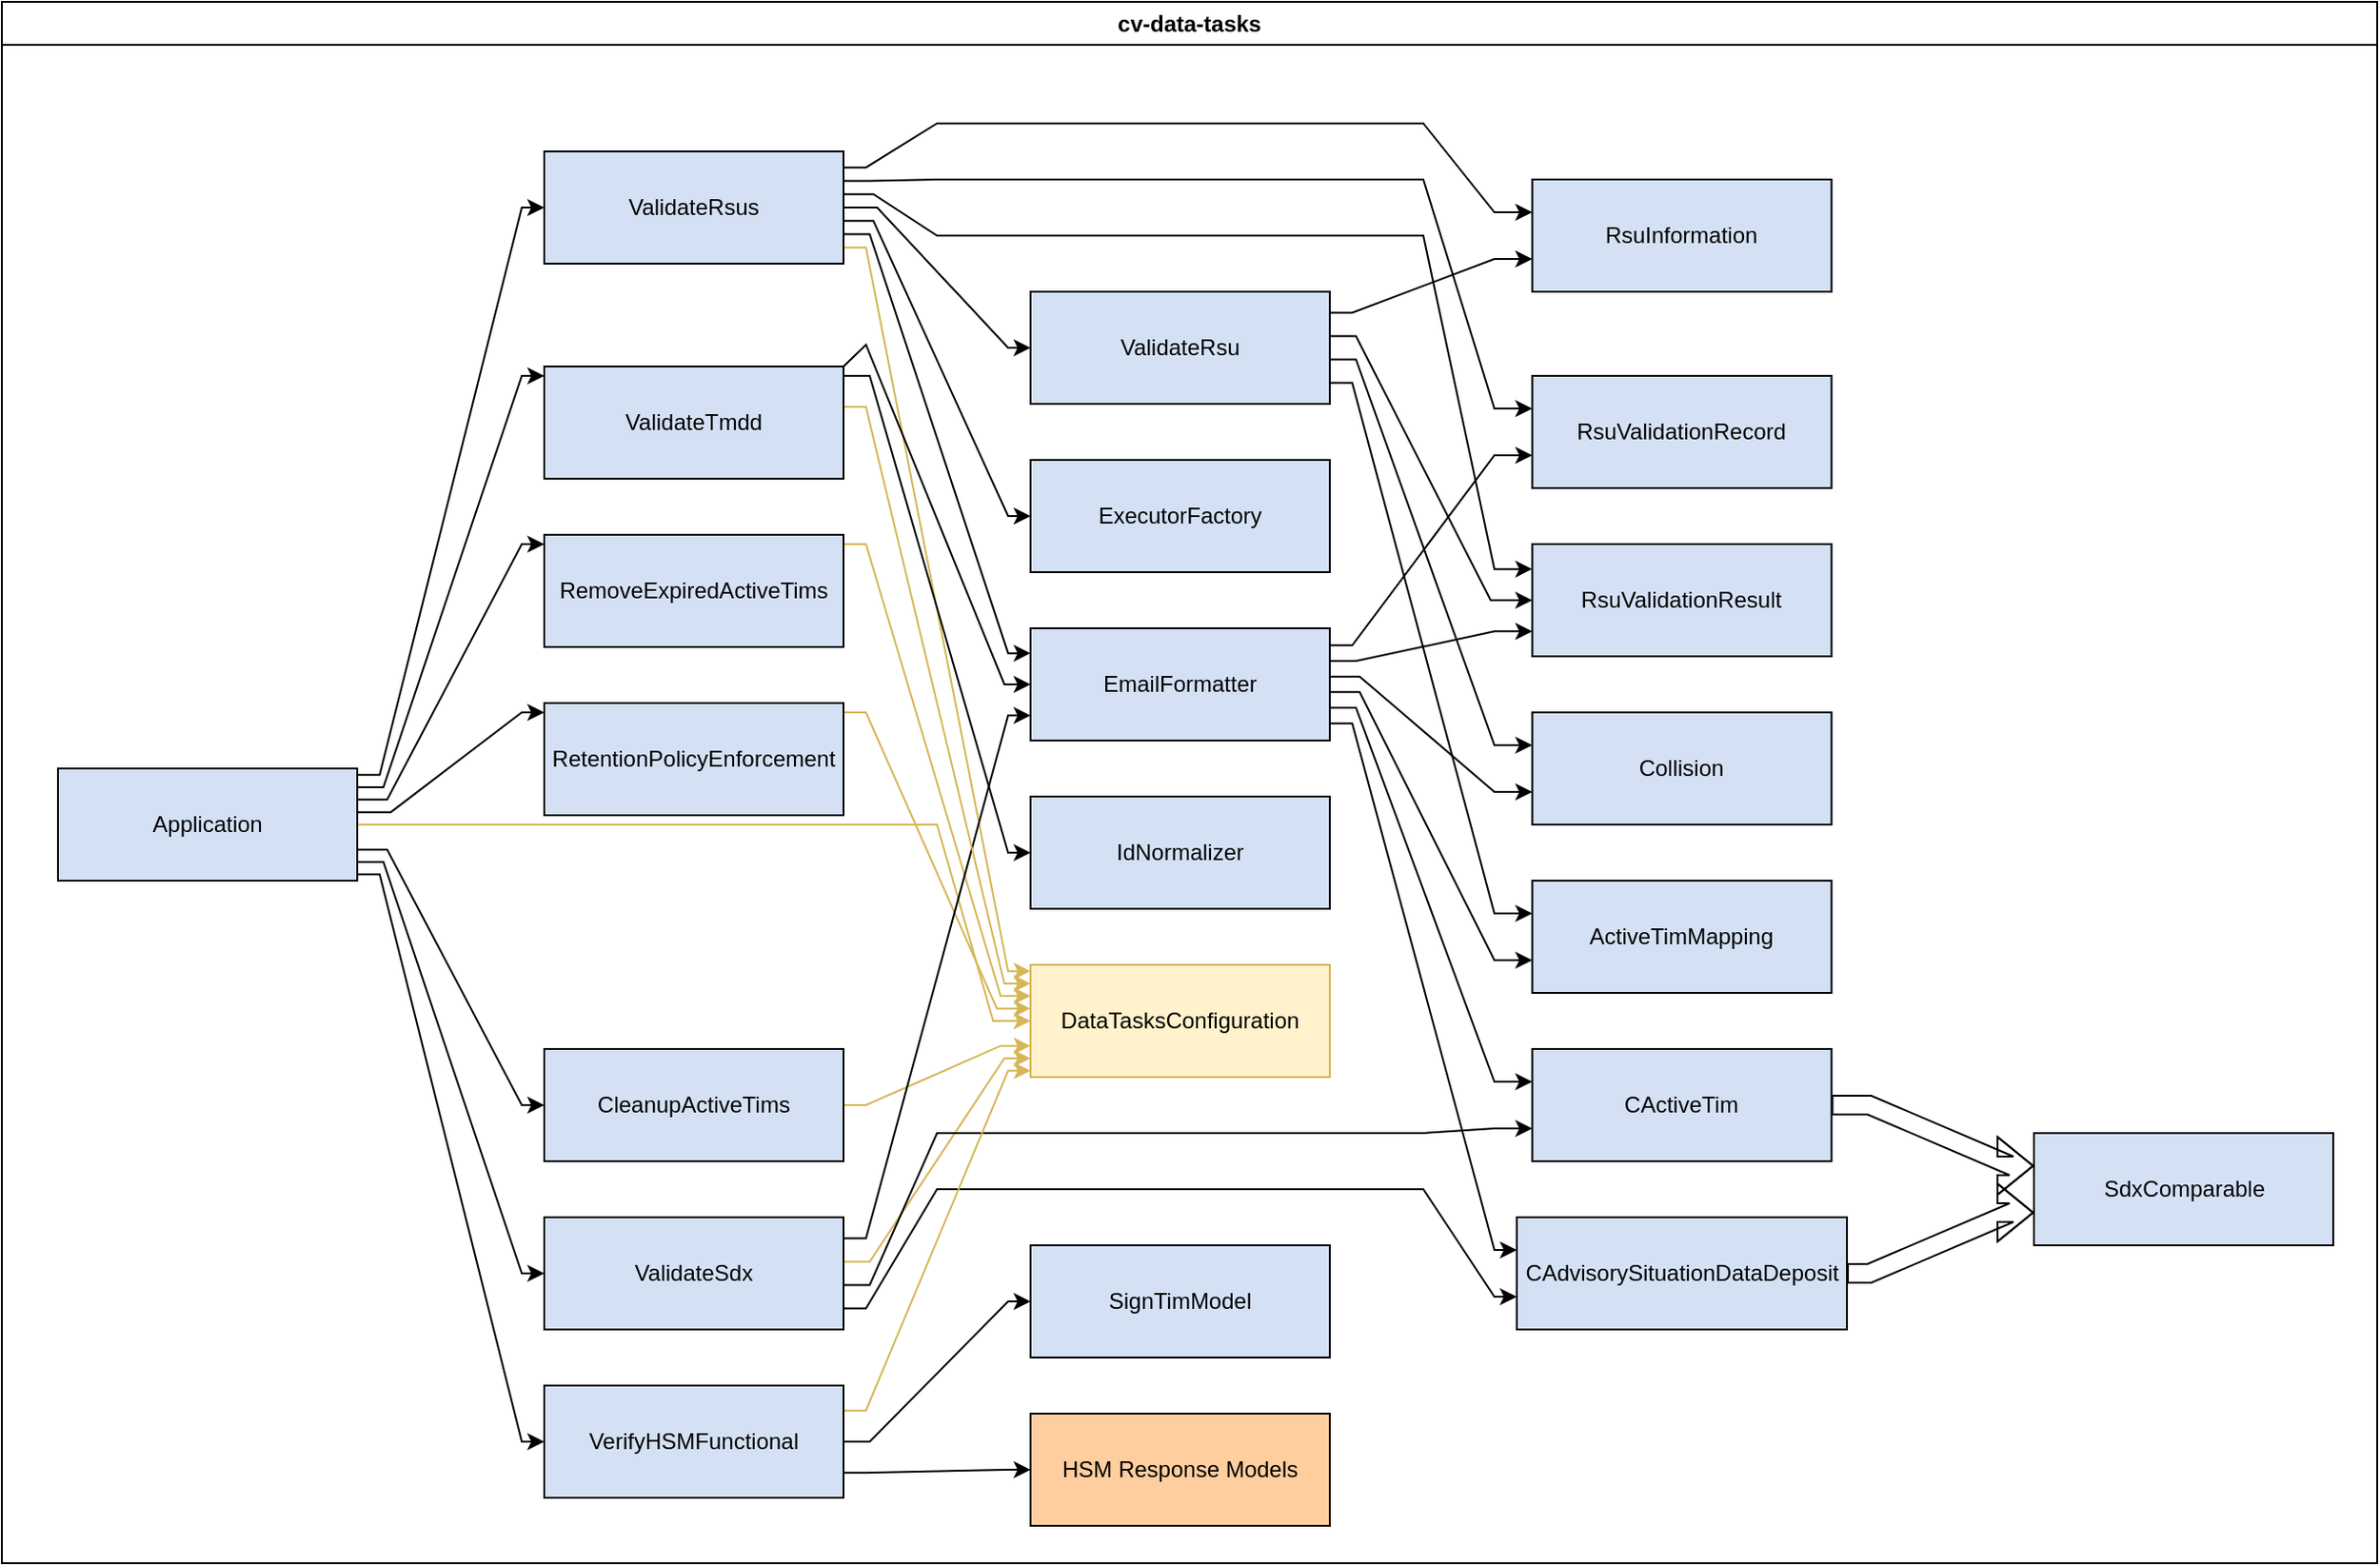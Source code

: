 <mxfile version="24.8.4">
  <diagram id="C5RBs43oDa-KdzZeNtuy" name="Page-1">
    <mxGraphModel grid="1" page="1" gridSize="10" guides="1" tooltips="1" connect="1" arrows="1" fold="1" pageScale="1" pageWidth="827" pageHeight="1169" math="0" shadow="0">
      <root>
        <mxCell id="WIyWlLk6GJQsqaUBKTNV-0" />
        <mxCell id="WIyWlLk6GJQsqaUBKTNV-1" parent="WIyWlLk6GJQsqaUBKTNV-0" />
        <mxCell id="va2_-kU2H1jiuco8N1ax-3" value="DataTasksConfiguration" style="rounded=0;whiteSpace=wrap;html=1;fillColor=#fff2cc;container=0;strokeColor=#d6b656;gradientColor=none;" vertex="1" parent="WIyWlLk6GJQsqaUBKTNV-1">
          <mxGeometry x="520" y="450" width="160" height="60" as="geometry" />
        </mxCell>
        <mxCell id="LZZLjWpjytnXYlWd8Y8f-74" style="edgeStyle=orthogonalEdgeStyle;rounded=0;orthogonalLoop=1;jettySize=auto;html=1;noEdgeStyle=1;orthogonal=1;" edge="1" parent="WIyWlLk6GJQsqaUBKTNV-1" source="LZZLjWpjytnXYlWd8Y8f-1" target="LZZLjWpjytnXYlWd8Y8f-6">
          <mxGeometry relative="1" as="geometry">
            <Array as="points">
              <mxPoint x="696" y="304.167" />
              <mxPoint x="768" y="447.5" />
            </Array>
          </mxGeometry>
        </mxCell>
        <mxCell id="LZZLjWpjytnXYlWd8Y8f-75" style="edgeStyle=orthogonalEdgeStyle;rounded=0;orthogonalLoop=1;jettySize=auto;html=1;noEdgeStyle=1;orthogonal=1;" edge="1" parent="WIyWlLk6GJQsqaUBKTNV-1" source="LZZLjWpjytnXYlWd8Y8f-1" target="LZZLjWpjytnXYlWd8Y8f-7">
          <mxGeometry relative="1" as="geometry">
            <Array as="points">
              <mxPoint x="694" y="312.5" />
              <mxPoint x="768" y="512.5" />
            </Array>
          </mxGeometry>
        </mxCell>
        <mxCell id="LZZLjWpjytnXYlWd8Y8f-76" style="edgeStyle=orthogonalEdgeStyle;rounded=0;orthogonalLoop=1;jettySize=auto;html=1;noEdgeStyle=1;orthogonal=1;" edge="1" parent="WIyWlLk6GJQsqaUBKTNV-1" source="LZZLjWpjytnXYlWd8Y8f-1" target="LZZLjWpjytnXYlWd8Y8f-8">
          <mxGeometry relative="1" as="geometry">
            <Array as="points">
              <mxPoint x="692" y="320.833" />
              <mxPoint x="768" y="602.5" />
            </Array>
          </mxGeometry>
        </mxCell>
        <mxCell id="LZZLjWpjytnXYlWd8Y8f-77" style="edgeStyle=orthogonalEdgeStyle;rounded=0;orthogonalLoop=1;jettySize=auto;html=1;noEdgeStyle=1;orthogonal=1;" edge="1" parent="WIyWlLk6GJQsqaUBKTNV-1" source="LZZLjWpjytnXYlWd8Y8f-1" target="LZZLjWpjytnXYlWd8Y8f-9">
          <mxGeometry relative="1" as="geometry">
            <Array as="points">
              <mxPoint x="696" y="295.833" />
              <mxPoint x="768" y="357.5" />
            </Array>
          </mxGeometry>
        </mxCell>
        <mxCell id="LZZLjWpjytnXYlWd8Y8f-78" style="edgeStyle=orthogonalEdgeStyle;rounded=0;orthogonalLoop=1;jettySize=auto;html=1;noEdgeStyle=1;orthogonal=1;" edge="1" parent="WIyWlLk6GJQsqaUBKTNV-1" source="LZZLjWpjytnXYlWd8Y8f-1" target="LZZLjWpjytnXYlWd8Y8f-11">
          <mxGeometry relative="1" as="geometry">
            <Array as="points">
              <mxPoint x="692" y="279.167" />
              <mxPoint x="768" y="177.5" />
            </Array>
          </mxGeometry>
        </mxCell>
        <mxCell id="LZZLjWpjytnXYlWd8Y8f-79" style="edgeStyle=orthogonalEdgeStyle;rounded=0;orthogonalLoop=1;jettySize=auto;html=1;noEdgeStyle=1;orthogonal=1;" edge="1" parent="WIyWlLk6GJQsqaUBKTNV-1" source="LZZLjWpjytnXYlWd8Y8f-1" target="LZZLjWpjytnXYlWd8Y8f-12">
          <mxGeometry relative="1" as="geometry">
            <Array as="points">
              <mxPoint x="694" y="287.5" />
              <mxPoint x="768" y="271.667" />
            </Array>
          </mxGeometry>
        </mxCell>
        <mxCell id="LZZLjWpjytnXYlWd8Y8f-1" value="EmailFormatter" style="rounded=0;whiteSpace=wrap;html=1;fillColor=#D4E1F5;container=0;" vertex="1" parent="WIyWlLk6GJQsqaUBKTNV-1">
          <mxGeometry x="520" y="270" width="160" height="60" as="geometry" />
        </mxCell>
        <mxCell id="LZZLjWpjytnXYlWd8Y8f-2" value="ExecutorFactory" style="rounded=0;whiteSpace=wrap;html=1;fillColor=#D4E1F5;container=0;" vertex="1" parent="WIyWlLk6GJQsqaUBKTNV-1">
          <mxGeometry x="520" y="180" width="160" height="60" as="geometry" />
        </mxCell>
        <mxCell id="LZZLjWpjytnXYlWd8Y8f-3" value="IdNormalizer" style="rounded=0;whiteSpace=wrap;html=1;fillColor=#D4E1F5;container=0;" vertex="1" parent="WIyWlLk6GJQsqaUBKTNV-1">
          <mxGeometry x="520" y="360" width="160" height="60" as="geometry" />
        </mxCell>
        <mxCell id="LZZLjWpjytnXYlWd8Y8f-5" value="HSM Response Models" style="rounded=0;whiteSpace=wrap;html=1;fillColor=#FFCE9F;container=0;" vertex="1" parent="WIyWlLk6GJQsqaUBKTNV-1">
          <mxGeometry x="520" y="690" width="160" height="60" as="geometry" />
        </mxCell>
        <mxCell id="LZZLjWpjytnXYlWd8Y8f-6" value="ActiveTimMapping" style="rounded=0;whiteSpace=wrap;html=1;fillColor=#D4E1F5;container=0;" vertex="1" parent="WIyWlLk6GJQsqaUBKTNV-1">
          <mxGeometry x="788.25" y="405" width="160" height="60" as="geometry" />
        </mxCell>
        <mxCell id="LZZLjWpjytnXYlWd8Y8f-80" style="edgeStyle=orthogonalEdgeStyle;rounded=0;orthogonalLoop=1;jettySize=auto;html=1;shape=flexArrow;noEdgeStyle=1;orthogonal=1;" edge="1" parent="WIyWlLk6GJQsqaUBKTNV-1" source="LZZLjWpjytnXYlWd8Y8f-7" target="LZZLjWpjytnXYlWd8Y8f-13">
          <mxGeometry relative="1" as="geometry">
            <Array as="points">
              <mxPoint x="968.5" y="525" />
              <mxPoint x="1044.5" y="557.5" />
            </Array>
          </mxGeometry>
        </mxCell>
        <mxCell id="LZZLjWpjytnXYlWd8Y8f-7" value="CActiveTim" style="rounded=0;whiteSpace=wrap;html=1;fillColor=#D4E1F5;container=0;" vertex="1" parent="WIyWlLk6GJQsqaUBKTNV-1">
          <mxGeometry x="788.25" y="495" width="160" height="60" as="geometry" />
        </mxCell>
        <mxCell id="LZZLjWpjytnXYlWd8Y8f-81" style="edgeStyle=orthogonalEdgeStyle;rounded=0;orthogonalLoop=1;jettySize=auto;html=1;shape=flexArrow;noEdgeStyle=1;orthogonal=1;" edge="1" parent="WIyWlLk6GJQsqaUBKTNV-1" source="LZZLjWpjytnXYlWd8Y8f-8" target="LZZLjWpjytnXYlWd8Y8f-13">
          <mxGeometry relative="1" as="geometry">
            <Array as="points">
              <mxPoint x="968.5" y="615" />
              <mxPoint x="1044.5" y="582.5" />
            </Array>
          </mxGeometry>
        </mxCell>
        <mxCell id="LZZLjWpjytnXYlWd8Y8f-8" value="CAdvisorySituationDataDeposit" style="rounded=0;whiteSpace=wrap;html=1;fillColor=#D4E1F5;container=0;" vertex="1" parent="WIyWlLk6GJQsqaUBKTNV-1">
          <mxGeometry x="780" y="585" width="176.5" height="60" as="geometry" />
        </mxCell>
        <mxCell id="LZZLjWpjytnXYlWd8Y8f-9" value="Collision" style="rounded=0;whiteSpace=wrap;html=1;fillColor=#D4E1F5;container=0;" vertex="1" parent="WIyWlLk6GJQsqaUBKTNV-1">
          <mxGeometry x="788.25" y="315" width="160" height="60" as="geometry" />
        </mxCell>
        <mxCell id="LZZLjWpjytnXYlWd8Y8f-10" value="RsuInformation" style="rounded=0;whiteSpace=wrap;html=1;fillColor=#D4E1F5;container=0;" vertex="1" parent="WIyWlLk6GJQsqaUBKTNV-1">
          <mxGeometry x="788.25" y="30" width="160" height="60" as="geometry" />
        </mxCell>
        <mxCell id="LZZLjWpjytnXYlWd8Y8f-11" value="RsuValidationRecord" style="rounded=0;whiteSpace=wrap;html=1;fillColor=#D4E1F5;container=0;" vertex="1" parent="WIyWlLk6GJQsqaUBKTNV-1">
          <mxGeometry x="788.25" y="135" width="160" height="60" as="geometry" />
        </mxCell>
        <mxCell id="LZZLjWpjytnXYlWd8Y8f-12" value="RsuValidationResult" style="rounded=0;whiteSpace=wrap;html=1;fillColor=#D4E1F5;container=0;" vertex="1" parent="WIyWlLk6GJQsqaUBKTNV-1">
          <mxGeometry x="788.25" y="225" width="160" height="60" as="geometry" />
        </mxCell>
        <mxCell id="LZZLjWpjytnXYlWd8Y8f-13" value="SdxComparable" style="rounded=0;whiteSpace=wrap;html=1;fillColor=#D4E1F5;container=0;" vertex="1" parent="WIyWlLk6GJQsqaUBKTNV-1">
          <mxGeometry x="1056.5" y="540" width="160" height="60" as="geometry" />
        </mxCell>
        <mxCell id="LZZLjWpjytnXYlWd8Y8f-14" value="SignTimModel" style="rounded=0;whiteSpace=wrap;html=1;fillColor=#D4E1F5;container=0;" vertex="1" parent="WIyWlLk6GJQsqaUBKTNV-1">
          <mxGeometry x="520" y="600" width="160" height="60" as="geometry" />
        </mxCell>
        <mxCell id="LZZLjWpjytnXYlWd8Y8f-38" style="edgeStyle=orthogonalEdgeStyle;rounded=0;orthogonalLoop=1;jettySize=auto;html=1;noEdgeStyle=1;orthogonal=1;" edge="1" parent="WIyWlLk6GJQsqaUBKTNV-1" source="LZZLjWpjytnXYlWd8Y8f-15" target="LZZLjWpjytnXYlWd8Y8f-27">
          <mxGeometry relative="1" as="geometry">
            <Array as="points">
              <mxPoint x="176" y="388.333" />
              <mxPoint x="248" y="525" />
            </Array>
          </mxGeometry>
        </mxCell>
        <mxCell id="LZZLjWpjytnXYlWd8Y8f-39" style="edgeStyle=orthogonalEdgeStyle;rounded=0;orthogonalLoop=1;jettySize=auto;html=1;noEdgeStyle=1;orthogonal=1;" edge="1" parent="WIyWlLk6GJQsqaUBKTNV-1" source="LZZLjWpjytnXYlWd8Y8f-15" target="LZZLjWpjytnXYlWd8Y8f-29">
          <mxGeometry relative="1" as="geometry">
            <Array as="points">
              <mxPoint x="176" y="361.667" />
              <mxPoint x="248" y="225" />
            </Array>
          </mxGeometry>
        </mxCell>
        <mxCell id="LZZLjWpjytnXYlWd8Y8f-40" style="edgeStyle=orthogonalEdgeStyle;rounded=0;orthogonalLoop=1;jettySize=auto;html=1;noEdgeStyle=1;orthogonal=1;" edge="1" parent="WIyWlLk6GJQsqaUBKTNV-1" source="LZZLjWpjytnXYlWd8Y8f-15" target="LZZLjWpjytnXYlWd8Y8f-30">
          <mxGeometry relative="1" as="geometry">
            <Array as="points">
              <mxPoint x="178" y="368.333" />
              <mxPoint x="248" y="315" />
            </Array>
          </mxGeometry>
        </mxCell>
        <mxCell id="LZZLjWpjytnXYlWd8Y8f-41" style="edgeStyle=orthogonalEdgeStyle;rounded=0;orthogonalLoop=1;jettySize=auto;html=1;noEdgeStyle=1;orthogonal=1;" edge="1" parent="WIyWlLk6GJQsqaUBKTNV-1" source="LZZLjWpjytnXYlWd8Y8f-15" target="LZZLjWpjytnXYlWd8Y8f-32">
          <mxGeometry relative="1" as="geometry">
            <Array as="points">
              <mxPoint x="172" y="348.333" />
              <mxPoint x="248" y="45" />
            </Array>
          </mxGeometry>
        </mxCell>
        <mxCell id="LZZLjWpjytnXYlWd8Y8f-42" style="edgeStyle=orthogonalEdgeStyle;rounded=0;orthogonalLoop=1;jettySize=auto;html=1;noEdgeStyle=1;orthogonal=1;" edge="1" parent="WIyWlLk6GJQsqaUBKTNV-1" source="LZZLjWpjytnXYlWd8Y8f-15" target="LZZLjWpjytnXYlWd8Y8f-33">
          <mxGeometry relative="1" as="geometry">
            <Array as="points">
              <mxPoint x="174" y="395.0" />
              <mxPoint x="248" y="615" />
            </Array>
          </mxGeometry>
        </mxCell>
        <mxCell id="LZZLjWpjytnXYlWd8Y8f-44" style="edgeStyle=orthogonalEdgeStyle;rounded=0;orthogonalLoop=1;jettySize=auto;html=1;noEdgeStyle=1;orthogonal=1;" edge="1" parent="WIyWlLk6GJQsqaUBKTNV-1" source="LZZLjWpjytnXYlWd8Y8f-15" target="LZZLjWpjytnXYlWd8Y8f-34">
          <mxGeometry relative="1" as="geometry">
            <Array as="points">
              <mxPoint x="174" y="355" />
              <mxPoint x="248" y="135" />
            </Array>
          </mxGeometry>
        </mxCell>
        <mxCell id="LZZLjWpjytnXYlWd8Y8f-45" style="edgeStyle=orthogonalEdgeStyle;rounded=0;orthogonalLoop=1;jettySize=auto;html=1;noEdgeStyle=1;orthogonal=1;" edge="1" parent="WIyWlLk6GJQsqaUBKTNV-1" source="LZZLjWpjytnXYlWd8Y8f-15" target="LZZLjWpjytnXYlWd8Y8f-35">
          <mxGeometry relative="1" as="geometry">
            <Array as="points">
              <mxPoint x="172" y="401.667" />
              <mxPoint x="248" y="705" />
            </Array>
          </mxGeometry>
        </mxCell>
        <mxCell id="LZZLjWpjytnXYlWd8Y8f-46" style="edgeStyle=orthogonalEdgeStyle;rounded=0;orthogonalLoop=1;jettySize=auto;html=1;noEdgeStyle=1;orthogonal=1;fillColor=#fff2cc;strokeColor=#d6b656;" edge="1" parent="WIyWlLk6GJQsqaUBKTNV-1" source="LZZLjWpjytnXYlWd8Y8f-15" target="va2_-kU2H1jiuco8N1ax-3">
          <mxGeometry relative="1" as="geometry">
            <Array as="points">
              <mxPoint x="180" y="375.0" />
              <mxPoint x="210" y="375" />
              <mxPoint x="470" y="375" />
              <mxPoint x="500" y="480.0" />
            </Array>
          </mxGeometry>
        </mxCell>
        <mxCell id="LZZLjWpjytnXYlWd8Y8f-15" value="Application" style="rounded=0;whiteSpace=wrap;html=1;fillColor=#D4E1F5;container=0;" vertex="1" parent="WIyWlLk6GJQsqaUBKTNV-1">
          <mxGeometry y="345" width="160" height="60" as="geometry" />
        </mxCell>
        <mxCell id="LZZLjWpjytnXYlWd8Y8f-47" style="edgeStyle=orthogonalEdgeStyle;rounded=0;orthogonalLoop=1;jettySize=auto;html=1;noEdgeStyle=1;orthogonal=1;fillColor=#fff2cc;strokeColor=#d6b656;" edge="1" parent="WIyWlLk6GJQsqaUBKTNV-1" source="LZZLjWpjytnXYlWd8Y8f-27" target="va2_-kU2H1jiuco8N1ax-3">
          <mxGeometry relative="1" as="geometry">
            <Array as="points">
              <mxPoint x="432" y="525" />
              <mxPoint x="504" y="493.333" />
            </Array>
          </mxGeometry>
        </mxCell>
        <mxCell id="LZZLjWpjytnXYlWd8Y8f-49" style="edgeStyle=orthogonalEdgeStyle;rounded=0;orthogonalLoop=1;jettySize=auto;html=1;noEdgeStyle=1;orthogonal=1;fillColor=#fff2cc;strokeColor=#d6b656;" edge="1" parent="WIyWlLk6GJQsqaUBKTNV-1" source="LZZLjWpjytnXYlWd8Y8f-29" target="va2_-kU2H1jiuco8N1ax-3">
          <mxGeometry relative="1" as="geometry">
            <Array as="points">
              <mxPoint x="432" y="225" />
              <mxPoint x="504" y="466.667" />
            </Array>
          </mxGeometry>
        </mxCell>
        <mxCell id="LZZLjWpjytnXYlWd8Y8f-50" style="edgeStyle=orthogonalEdgeStyle;rounded=0;orthogonalLoop=1;jettySize=auto;html=1;noEdgeStyle=1;orthogonal=1;fillColor=#fff2cc;strokeColor=#d6b656;" edge="1" parent="WIyWlLk6GJQsqaUBKTNV-1" source="LZZLjWpjytnXYlWd8Y8f-30" target="va2_-kU2H1jiuco8N1ax-3">
          <mxGeometry relative="1" as="geometry">
            <Array as="points">
              <mxPoint x="432" y="315" />
              <mxPoint x="502" y="473.333" />
            </Array>
          </mxGeometry>
        </mxCell>
        <mxCell id="LZZLjWpjytnXYlWd8Y8f-51" style="edgeStyle=orthogonalEdgeStyle;rounded=0;orthogonalLoop=1;jettySize=auto;html=1;noEdgeStyle=1;orthogonal=1;" edge="1" parent="WIyWlLk6GJQsqaUBKTNV-1" source="LZZLjWpjytnXYlWd8Y8f-31" target="LZZLjWpjytnXYlWd8Y8f-6">
          <mxGeometry relative="1" as="geometry">
            <Array as="points">
              <mxPoint x="692" y="138.75" />
              <mxPoint x="768" y="422.5" />
            </Array>
          </mxGeometry>
        </mxCell>
        <mxCell id="LZZLjWpjytnXYlWd8Y8f-52" style="edgeStyle=orthogonalEdgeStyle;rounded=0;orthogonalLoop=1;jettySize=auto;html=1;noEdgeStyle=1;orthogonal=1;" edge="1" parent="WIyWlLk6GJQsqaUBKTNV-1" source="LZZLjWpjytnXYlWd8Y8f-31" target="LZZLjWpjytnXYlWd8Y8f-9">
          <mxGeometry relative="1" as="geometry">
            <Array as="points">
              <mxPoint x="694" y="126.25" />
              <mxPoint x="768" y="332.5" />
            </Array>
          </mxGeometry>
        </mxCell>
        <mxCell id="LZZLjWpjytnXYlWd8Y8f-53" style="edgeStyle=orthogonalEdgeStyle;rounded=0;orthogonalLoop=1;jettySize=auto;html=1;noEdgeStyle=1;orthogonal=1;" edge="1" parent="WIyWlLk6GJQsqaUBKTNV-1" source="LZZLjWpjytnXYlWd8Y8f-31" target="LZZLjWpjytnXYlWd8Y8f-10">
          <mxGeometry relative="1" as="geometry">
            <Array as="points">
              <mxPoint x="692" y="101.25" />
              <mxPoint x="768" y="72.5" />
            </Array>
          </mxGeometry>
        </mxCell>
        <mxCell id="LZZLjWpjytnXYlWd8Y8f-54" style="edgeStyle=orthogonalEdgeStyle;rounded=0;orthogonalLoop=1;jettySize=auto;html=1;noEdgeStyle=1;orthogonal=1;" edge="1" parent="WIyWlLk6GJQsqaUBKTNV-1" source="LZZLjWpjytnXYlWd8Y8f-31" target="LZZLjWpjytnXYlWd8Y8f-12">
          <mxGeometry relative="1" as="geometry">
            <Array as="points">
              <mxPoint x="694" y="113.75" />
              <mxPoint x="766" y="255" />
            </Array>
          </mxGeometry>
        </mxCell>
        <mxCell id="LZZLjWpjytnXYlWd8Y8f-31" value="ValidateRsu" style="rounded=0;whiteSpace=wrap;html=1;fillColor=#D4E1F5;container=0;" vertex="1" parent="WIyWlLk6GJQsqaUBKTNV-1">
          <mxGeometry x="520" y="90" width="160" height="60" as="geometry" />
        </mxCell>
        <mxCell id="LZZLjWpjytnXYlWd8Y8f-55" style="edgeStyle=orthogonalEdgeStyle;rounded=0;orthogonalLoop=1;jettySize=auto;html=1;noEdgeStyle=1;orthogonal=1;fillColor=#fff2cc;strokeColor=#d6b656;" edge="1" parent="WIyWlLk6GJQsqaUBKTNV-1" source="LZZLjWpjytnXYlWd8Y8f-32" target="va2_-kU2H1jiuco8N1ax-3">
          <mxGeometry relative="1" as="geometry">
            <Array as="points">
              <mxPoint x="432" y="66.429" />
              <mxPoint x="508" y="453.333" />
            </Array>
          </mxGeometry>
        </mxCell>
        <mxCell id="LZZLjWpjytnXYlWd8Y8f-57" style="edgeStyle=orthogonalEdgeStyle;rounded=0;orthogonalLoop=1;jettySize=auto;html=1;noEdgeStyle=1;orthogonal=1;" edge="1" parent="WIyWlLk6GJQsqaUBKTNV-1" source="LZZLjWpjytnXYlWd8Y8f-32" target="LZZLjWpjytnXYlWd8Y8f-1">
          <mxGeometry relative="1" as="geometry">
            <Array as="points">
              <mxPoint x="434" y="59.286" />
              <mxPoint x="508" y="283.333" />
            </Array>
          </mxGeometry>
        </mxCell>
        <mxCell id="LZZLjWpjytnXYlWd8Y8f-58" style="edgeStyle=orthogonalEdgeStyle;rounded=0;orthogonalLoop=1;jettySize=auto;html=1;noEdgeStyle=1;orthogonal=1;" edge="1" parent="WIyWlLk6GJQsqaUBKTNV-1" source="LZZLjWpjytnXYlWd8Y8f-32" target="LZZLjWpjytnXYlWd8Y8f-2">
          <mxGeometry relative="1" as="geometry">
            <Array as="points">
              <mxPoint x="436" y="52.143" />
              <mxPoint x="508" y="210" />
            </Array>
          </mxGeometry>
        </mxCell>
        <mxCell id="LZZLjWpjytnXYlWd8Y8f-60" style="edgeStyle=orthogonalEdgeStyle;rounded=0;orthogonalLoop=1;jettySize=auto;html=1;noEdgeStyle=1;orthogonal=1;" edge="1" parent="WIyWlLk6GJQsqaUBKTNV-1" source="LZZLjWpjytnXYlWd8Y8f-32" target="LZZLjWpjytnXYlWd8Y8f-10">
          <mxGeometry relative="1" as="geometry">
            <Array as="points">
              <mxPoint x="432" y="23.571" />
              <mxPoint x="470" />
              <mxPoint x="730" />
              <mxPoint x="768" y="47.5" />
            </Array>
          </mxGeometry>
        </mxCell>
        <mxCell id="LZZLjWpjytnXYlWd8Y8f-61" style="edgeStyle=orthogonalEdgeStyle;rounded=0;orthogonalLoop=1;jettySize=auto;html=1;noEdgeStyle=1;orthogonal=1;" edge="1" parent="WIyWlLk6GJQsqaUBKTNV-1" source="LZZLjWpjytnXYlWd8Y8f-32" target="LZZLjWpjytnXYlWd8Y8f-11">
          <mxGeometry relative="1" as="geometry">
            <Array as="points">
              <mxPoint x="434" y="30.714" />
              <mxPoint x="470" y="30" />
              <mxPoint x="730" y="30" />
              <mxPoint x="768" y="152.5" />
            </Array>
          </mxGeometry>
        </mxCell>
        <mxCell id="LZZLjWpjytnXYlWd8Y8f-62" style="edgeStyle=orthogonalEdgeStyle;rounded=0;orthogonalLoop=1;jettySize=auto;html=1;noEdgeStyle=1;orthogonal=1;" edge="1" parent="WIyWlLk6GJQsqaUBKTNV-1" source="LZZLjWpjytnXYlWd8Y8f-32" target="LZZLjWpjytnXYlWd8Y8f-12">
          <mxGeometry relative="1" as="geometry">
            <Array as="points">
              <mxPoint x="436" y="37.857" />
              <mxPoint x="470" y="60" />
              <mxPoint x="730" y="60" />
              <mxPoint x="768" y="238.333" />
            </Array>
          </mxGeometry>
        </mxCell>
        <mxCell id="LZZLjWpjytnXYlWd8Y8f-82" style="edgeStyle=orthogonalEdgeStyle;rounded=0;orthogonalLoop=1;jettySize=auto;html=1;noEdgeStyle=1;orthogonal=1;" edge="1" parent="WIyWlLk6GJQsqaUBKTNV-1" source="LZZLjWpjytnXYlWd8Y8f-32" target="LZZLjWpjytnXYlWd8Y8f-31">
          <mxGeometry relative="1" as="geometry">
            <Array as="points">
              <mxPoint x="438" y="45.0" />
              <mxPoint x="508" y="120" />
            </Array>
          </mxGeometry>
        </mxCell>
        <mxCell id="LZZLjWpjytnXYlWd8Y8f-32" value="ValidateRsus" style="rounded=0;whiteSpace=wrap;html=1;fillColor=#D4E1F5;container=0;" vertex="1" parent="WIyWlLk6GJQsqaUBKTNV-1">
          <mxGeometry x="260" y="15" width="160" height="60" as="geometry" />
        </mxCell>
        <mxCell id="LZZLjWpjytnXYlWd8Y8f-63" style="edgeStyle=orthogonalEdgeStyle;rounded=0;orthogonalLoop=1;jettySize=auto;html=1;noEdgeStyle=1;orthogonal=1;fillColor=#fff2cc;strokeColor=#d6b656;" edge="1" parent="WIyWlLk6GJQsqaUBKTNV-1" source="LZZLjWpjytnXYlWd8Y8f-33" target="va2_-kU2H1jiuco8N1ax-3">
          <mxGeometry relative="1" as="geometry">
            <Array as="points">
              <mxPoint x="434" y="608.75" />
              <mxPoint x="506" y="500.0" />
            </Array>
          </mxGeometry>
        </mxCell>
        <mxCell id="LZZLjWpjytnXYlWd8Y8f-64" style="edgeStyle=orthogonalEdgeStyle;rounded=0;orthogonalLoop=1;jettySize=auto;html=1;noEdgeStyle=1;orthogonal=1;" edge="1" parent="WIyWlLk6GJQsqaUBKTNV-1" source="LZZLjWpjytnXYlWd8Y8f-33" target="LZZLjWpjytnXYlWd8Y8f-1">
          <mxGeometry relative="1" as="geometry">
            <Array as="points">
              <mxPoint x="432" y="596.25" />
              <mxPoint x="508" y="316.667" />
            </Array>
          </mxGeometry>
        </mxCell>
        <mxCell id="LZZLjWpjytnXYlWd8Y8f-65" style="edgeStyle=orthogonalEdgeStyle;rounded=0;orthogonalLoop=1;jettySize=auto;html=1;noEdgeStyle=1;orthogonal=1;" edge="1" parent="WIyWlLk6GJQsqaUBKTNV-1" source="LZZLjWpjytnXYlWd8Y8f-33" target="LZZLjWpjytnXYlWd8Y8f-7">
          <mxGeometry relative="1" as="geometry">
            <Array as="points">
              <mxPoint x="434" y="621.25" />
              <mxPoint x="470" y="540" />
              <mxPoint x="730" y="540" />
              <mxPoint x="768" y="537.5" />
            </Array>
          </mxGeometry>
        </mxCell>
        <mxCell id="LZZLjWpjytnXYlWd8Y8f-66" style="edgeStyle=orthogonalEdgeStyle;rounded=0;orthogonalLoop=1;jettySize=auto;html=1;noEdgeStyle=1;orthogonal=1;" edge="1" parent="WIyWlLk6GJQsqaUBKTNV-1" source="LZZLjWpjytnXYlWd8Y8f-33" target="LZZLjWpjytnXYlWd8Y8f-8">
          <mxGeometry relative="1" as="geometry">
            <Array as="points">
              <mxPoint x="432" y="633.75" />
              <mxPoint x="470" y="570" />
              <mxPoint x="730" y="570" />
              <mxPoint x="768" y="627.5" />
            </Array>
          </mxGeometry>
        </mxCell>
        <mxCell id="LZZLjWpjytnXYlWd8Y8f-67" style="edgeStyle=orthogonalEdgeStyle;rounded=0;orthogonalLoop=1;jettySize=auto;html=1;noEdgeStyle=1;orthogonal=1;fillColor=#fff2cc;strokeColor=#d6b656;" edge="1" parent="WIyWlLk6GJQsqaUBKTNV-1" source="LZZLjWpjytnXYlWd8Y8f-34" target="va2_-kU2H1jiuco8N1ax-3">
          <mxGeometry relative="1" as="geometry">
            <Array as="points">
              <mxPoint x="432" y="151.667" />
              <mxPoint x="506" y="460" />
            </Array>
          </mxGeometry>
        </mxCell>
        <mxCell id="LZZLjWpjytnXYlWd8Y8f-68" style="edgeStyle=orthogonalEdgeStyle;rounded=0;orthogonalLoop=1;jettySize=auto;html=1;noEdgeStyle=1;orthogonal=1;" edge="1" parent="WIyWlLk6GJQsqaUBKTNV-1" source="LZZLjWpjytnXYlWd8Y8f-34" target="LZZLjWpjytnXYlWd8Y8f-1">
          <mxGeometry relative="1" as="geometry">
            <Array as="points">
              <mxPoint x="432" y="118.333" />
              <mxPoint x="506" y="300" />
            </Array>
          </mxGeometry>
        </mxCell>
        <mxCell id="LZZLjWpjytnXYlWd8Y8f-69" style="edgeStyle=orthogonalEdgeStyle;rounded=0;orthogonalLoop=1;jettySize=auto;html=1;noEdgeStyle=1;orthogonal=1;" edge="1" parent="WIyWlLk6GJQsqaUBKTNV-1" source="LZZLjWpjytnXYlWd8Y8f-34" target="LZZLjWpjytnXYlWd8Y8f-3">
          <mxGeometry relative="1" as="geometry">
            <Array as="points">
              <mxPoint x="434" y="135" />
              <mxPoint x="508" y="390" />
            </Array>
          </mxGeometry>
        </mxCell>
        <mxCell id="LZZLjWpjytnXYlWd8Y8f-70" style="edgeStyle=orthogonalEdgeStyle;rounded=0;orthogonalLoop=1;jettySize=auto;html=1;noEdgeStyle=1;orthogonal=1;fillColor=#fff2cc;strokeColor=#d6b656;" edge="1" parent="WIyWlLk6GJQsqaUBKTNV-1" source="LZZLjWpjytnXYlWd8Y8f-35" target="va2_-kU2H1jiuco8N1ax-3">
          <mxGeometry relative="1" as="geometry">
            <Array as="points">
              <mxPoint x="432" y="688.333" />
              <mxPoint x="508" y="506.667" />
            </Array>
          </mxGeometry>
        </mxCell>
        <mxCell id="LZZLjWpjytnXYlWd8Y8f-72" style="edgeStyle=orthogonalEdgeStyle;rounded=0;orthogonalLoop=1;jettySize=auto;html=1;noEdgeStyle=1;orthogonal=1;" edge="1" parent="WIyWlLk6GJQsqaUBKTNV-1" source="LZZLjWpjytnXYlWd8Y8f-35" target="LZZLjWpjytnXYlWd8Y8f-14">
          <mxGeometry relative="1" as="geometry">
            <Array as="points">
              <mxPoint x="434" y="705" />
              <mxPoint x="508" y="630" />
            </Array>
          </mxGeometry>
        </mxCell>
        <mxCell id="LZZLjWpjytnXYlWd8Y8f-73" style="edgeStyle=orthogonalEdgeStyle;rounded=0;orthogonalLoop=1;jettySize=auto;html=1;noEdgeStyle=1;orthogonal=1;" edge="1" parent="WIyWlLk6GJQsqaUBKTNV-1" source="LZZLjWpjytnXYlWd8Y8f-35" target="LZZLjWpjytnXYlWd8Y8f-5">
          <mxGeometry relative="1" as="geometry">
            <Array as="points">
              <mxPoint x="432" y="721.667" />
              <mxPoint x="508" y="720" />
            </Array>
          </mxGeometry>
        </mxCell>
        <mxCell id="LZZLjWpjytnXYlWd8Y8f-85" value="cv-data-tasks" style="swimlane;whiteSpace=wrap;html=1;" vertex="1" parent="WIyWlLk6GJQsqaUBKTNV-1">
          <mxGeometry x="-30" y="-65" width="1270" height="835" as="geometry" />
        </mxCell>
        <mxCell id="LZZLjWpjytnXYlWd8Y8f-29" value="RemoveExpiredActiveTims" style="rounded=0;whiteSpace=wrap;html=1;fillColor=#D4E1F5;container=0;" vertex="1" parent="LZZLjWpjytnXYlWd8Y8f-85">
          <mxGeometry x="290" y="285" width="160" height="60" as="geometry" />
        </mxCell>
        <mxCell id="LZZLjWpjytnXYlWd8Y8f-30" value="RetentionPolicyEnforcement" style="rounded=0;whiteSpace=wrap;html=1;fillColor=#D4E1F5;container=0;" vertex="1" parent="LZZLjWpjytnXYlWd8Y8f-85">
          <mxGeometry x="290" y="375" width="160" height="60" as="geometry" />
        </mxCell>
        <mxCell id="LZZLjWpjytnXYlWd8Y8f-34" value="ValidateTmdd" style="rounded=0;whiteSpace=wrap;html=1;fillColor=#D4E1F5;container=0;" vertex="1" parent="LZZLjWpjytnXYlWd8Y8f-85">
          <mxGeometry x="290" y="195" width="160" height="60" as="geometry" />
        </mxCell>
        <mxCell id="LZZLjWpjytnXYlWd8Y8f-27" value="CleanupActiveTims" style="rounded=0;whiteSpace=wrap;html=1;fillColor=#D4E1F5;container=0;" vertex="1" parent="LZZLjWpjytnXYlWd8Y8f-85">
          <mxGeometry x="290" y="560" width="160" height="60" as="geometry" />
        </mxCell>
        <mxCell id="LZZLjWpjytnXYlWd8Y8f-33" value="ValidateSdx" style="rounded=0;whiteSpace=wrap;html=1;fillColor=#D4E1F5;container=0;" vertex="1" parent="LZZLjWpjytnXYlWd8Y8f-85">
          <mxGeometry x="290" y="650" width="160" height="60" as="geometry" />
        </mxCell>
        <mxCell id="LZZLjWpjytnXYlWd8Y8f-35" value="VerifyHSMFunctional" style="rounded=0;whiteSpace=wrap;html=1;fillColor=#D4E1F5;container=0;" vertex="1" parent="LZZLjWpjytnXYlWd8Y8f-85">
          <mxGeometry x="290" y="740" width="160" height="60" as="geometry" />
        </mxCell>
      </root>
    </mxGraphModel>
  </diagram>
</mxfile>